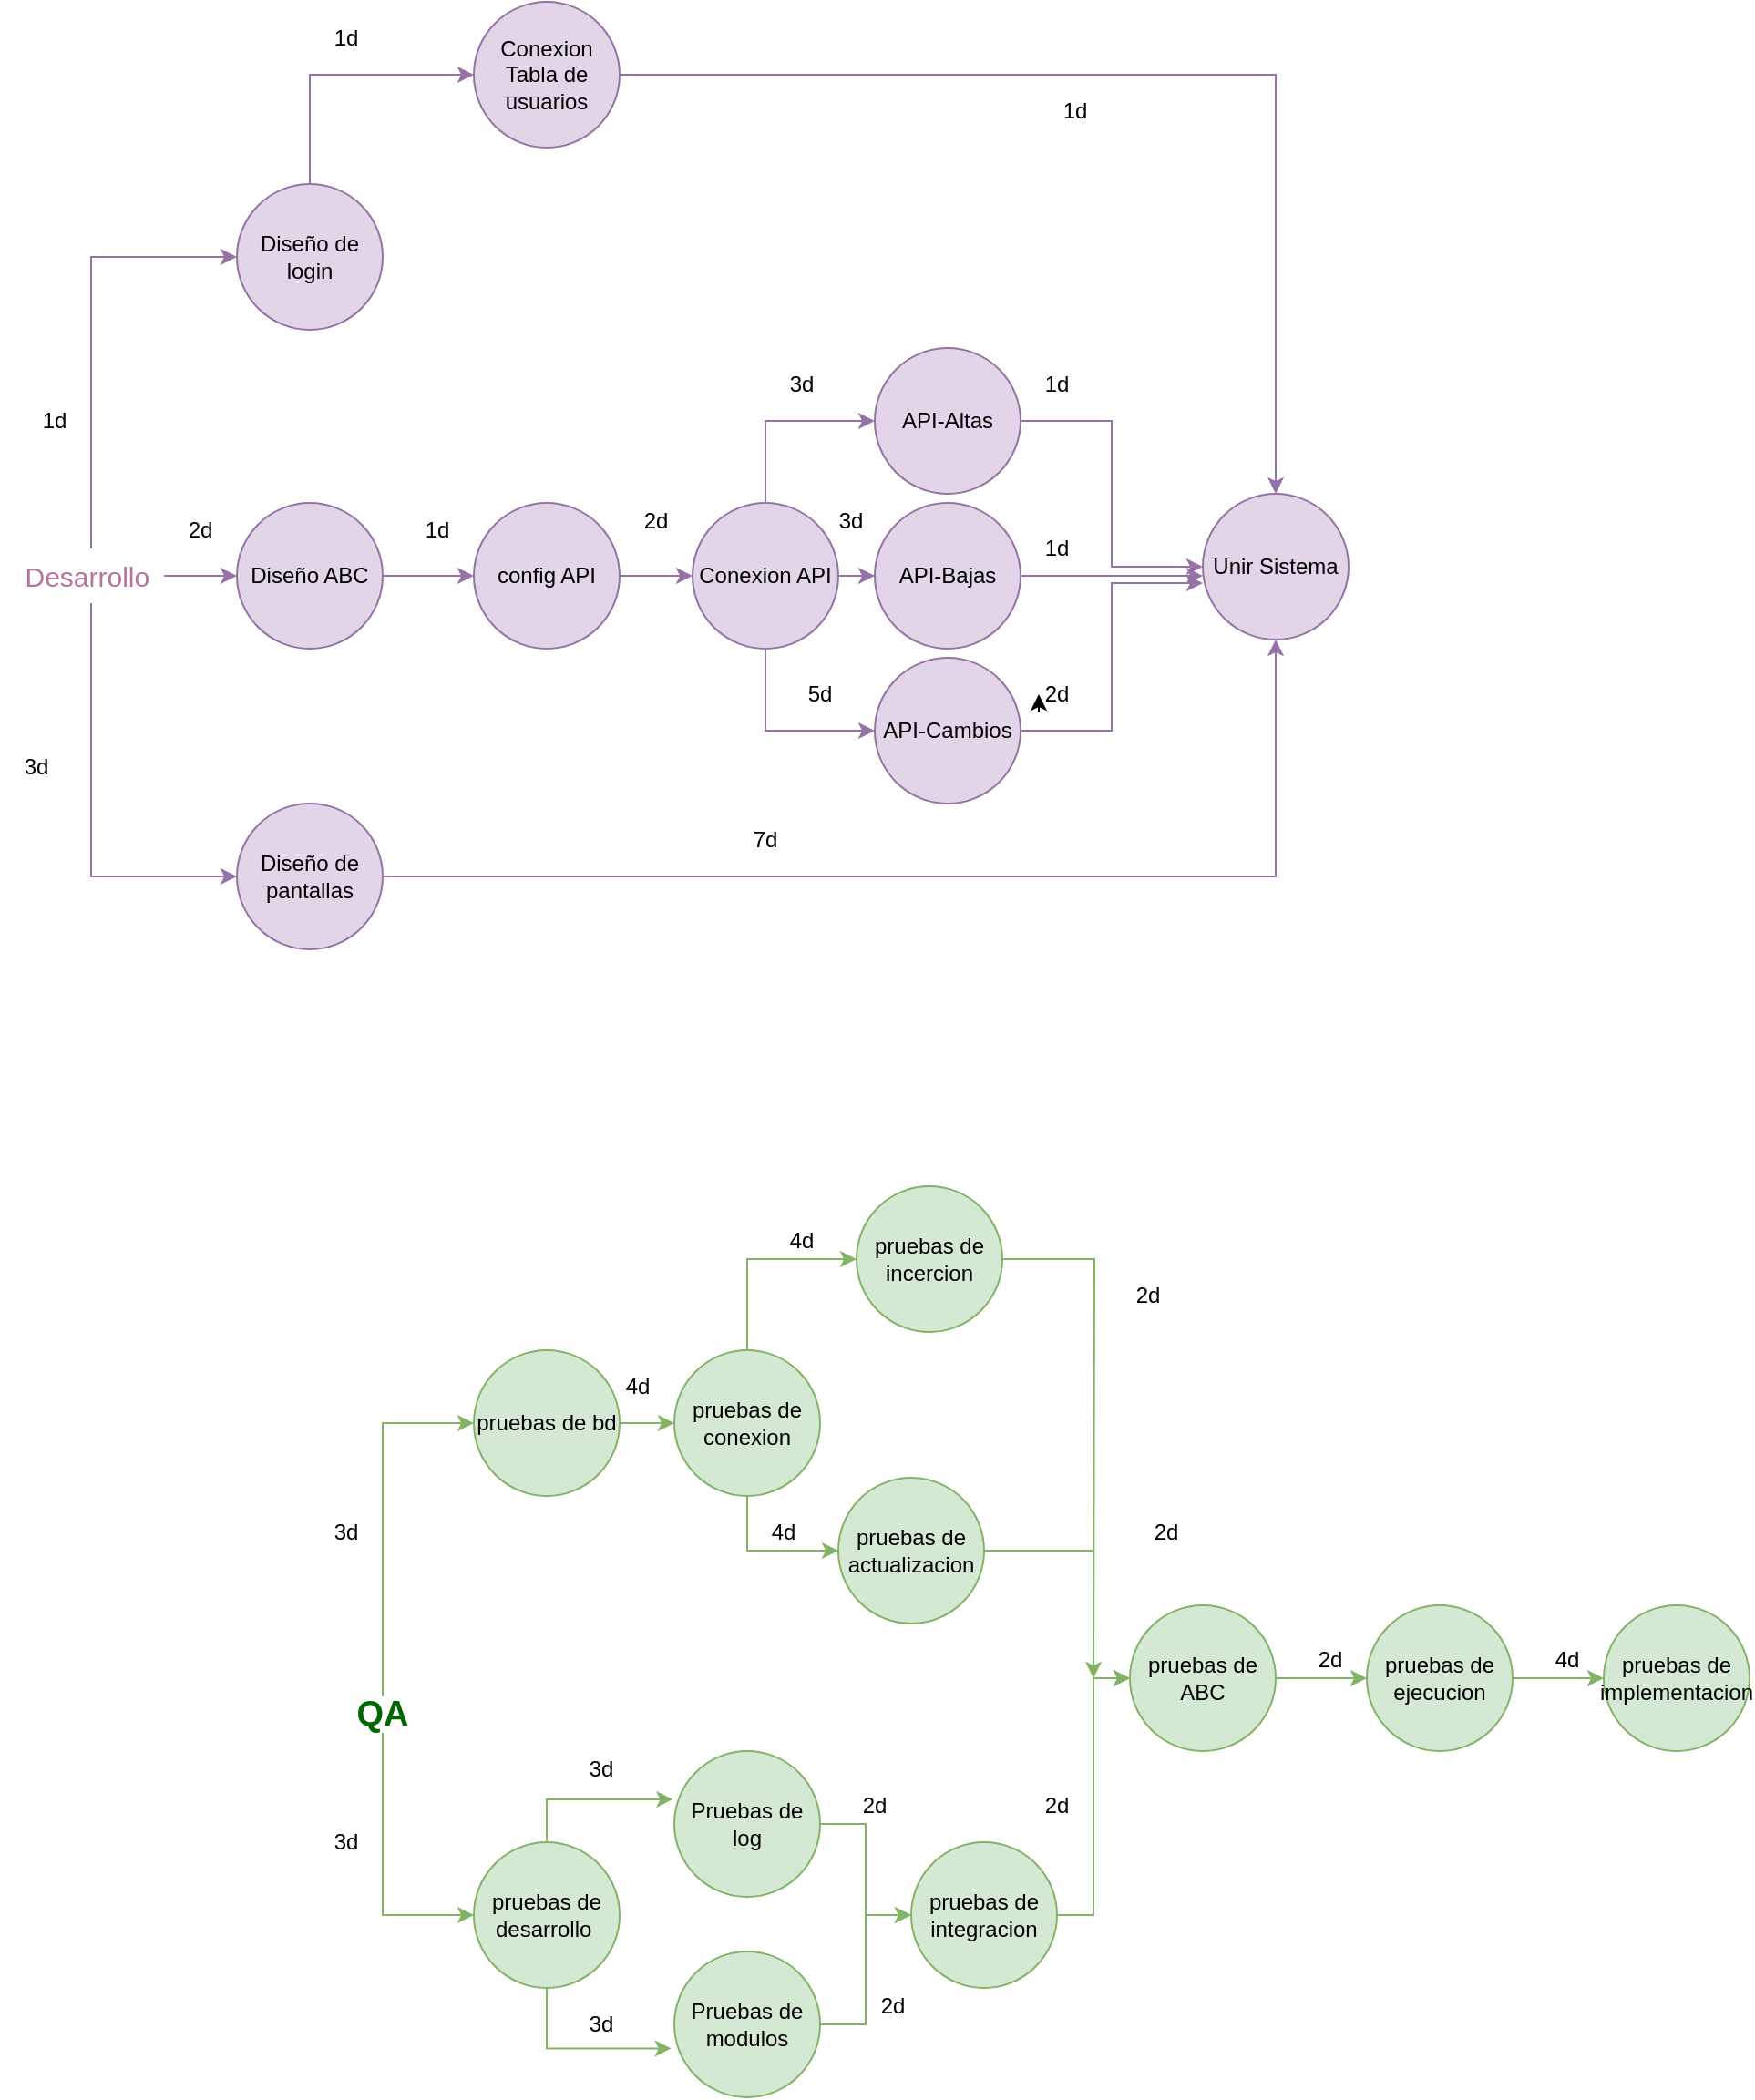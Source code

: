 <mxfile version="13.9.9" type="device"><diagram id="mY1D7QLO_5VAi8VubRMA" name="Página-1"><mxGraphModel dx="710" dy="1581" grid="1" gridSize="10" guides="1" tooltips="1" connect="1" arrows="1" fold="1" page="1" pageScale="1" pageWidth="827" pageHeight="1169" math="0" shadow="0"><root><mxCell id="0"/><mxCell id="1" parent="0"/><mxCell id="-ef8aiVvuE06ve54C9o2-13" style="edgeStyle=orthogonalEdgeStyle;rounded=0;orthogonalLoop=1;jettySize=auto;html=1;exitX=0.5;exitY=0;exitDx=0;exitDy=0;entryX=0;entryY=0.5;entryDx=0;entryDy=0;fillColor=#e1d5e7;strokeColor=#9673a6;" edge="1" parent="1" source="-ef8aiVvuE06ve54C9o2-1" target="-ef8aiVvuE06ve54C9o2-2"><mxGeometry relative="1" as="geometry"/></mxCell><mxCell id="-ef8aiVvuE06ve54C9o2-14" style="edgeStyle=orthogonalEdgeStyle;rounded=0;orthogonalLoop=1;jettySize=auto;html=1;exitX=1;exitY=0.5;exitDx=0;exitDy=0;fillColor=#e1d5e7;strokeColor=#9673a6;" edge="1" parent="1" source="-ef8aiVvuE06ve54C9o2-1" target="-ef8aiVvuE06ve54C9o2-3"><mxGeometry relative="1" as="geometry"/></mxCell><mxCell id="-ef8aiVvuE06ve54C9o2-15" style="edgeStyle=orthogonalEdgeStyle;rounded=0;orthogonalLoop=1;jettySize=auto;html=1;exitX=0.5;exitY=1;exitDx=0;exitDy=0;entryX=0;entryY=0.5;entryDx=0;entryDy=0;fillColor=#e1d5e7;strokeColor=#9673a6;" edge="1" parent="1" source="-ef8aiVvuE06ve54C9o2-1" target="-ef8aiVvuE06ve54C9o2-4"><mxGeometry relative="1" as="geometry"/></mxCell><mxCell id="-ef8aiVvuE06ve54C9o2-1" value="&lt;font style=&quot;font-size: 15px&quot; color=&quot;#b5739d&quot;&gt;Desarrollo&amp;nbsp;&lt;/font&gt;" style="text;html=1;strokeColor=none;fillColor=none;align=center;verticalAlign=middle;whiteSpace=wrap;rounded=0;" vertex="1" parent="1"><mxGeometry x="390" y="250" width="80" height="30" as="geometry"/></mxCell><mxCell id="-ef8aiVvuE06ve54C9o2-17" style="edgeStyle=orthogonalEdgeStyle;rounded=0;orthogonalLoop=1;jettySize=auto;html=1;exitX=0.5;exitY=0;exitDx=0;exitDy=0;entryX=0;entryY=0.5;entryDx=0;entryDy=0;fillColor=#e1d5e7;strokeColor=#9673a6;" edge="1" parent="1" source="-ef8aiVvuE06ve54C9o2-2" target="-ef8aiVvuE06ve54C9o2-5"><mxGeometry relative="1" as="geometry"/></mxCell><mxCell id="-ef8aiVvuE06ve54C9o2-2" value="Diseño de login" style="ellipse;whiteSpace=wrap;html=1;aspect=fixed;fillColor=#e1d5e7;strokeColor=#9673a6;" vertex="1" parent="1"><mxGeometry x="510" y="50" width="80" height="80" as="geometry"/></mxCell><mxCell id="-ef8aiVvuE06ve54C9o2-18" style="edgeStyle=orthogonalEdgeStyle;rounded=0;orthogonalLoop=1;jettySize=auto;html=1;exitX=1;exitY=0.5;exitDx=0;exitDy=0;entryX=0;entryY=0.5;entryDx=0;entryDy=0;fillColor=#e1d5e7;strokeColor=#9673a6;" edge="1" parent="1" source="-ef8aiVvuE06ve54C9o2-3" target="-ef8aiVvuE06ve54C9o2-6"><mxGeometry relative="1" as="geometry"/></mxCell><mxCell id="-ef8aiVvuE06ve54C9o2-3" value="Diseño ABC" style="ellipse;whiteSpace=wrap;html=1;aspect=fixed;fillColor=#e1d5e7;strokeColor=#9673a6;" vertex="1" parent="1"><mxGeometry x="510" y="225" width="80" height="80" as="geometry"/></mxCell><mxCell id="-ef8aiVvuE06ve54C9o2-29" style="edgeStyle=orthogonalEdgeStyle;rounded=0;orthogonalLoop=1;jettySize=auto;html=1;exitX=1;exitY=0.5;exitDx=0;exitDy=0;entryX=0.5;entryY=1;entryDx=0;entryDy=0;fillColor=#e1d5e7;strokeColor=#9673a6;" edge="1" parent="1" source="-ef8aiVvuE06ve54C9o2-4" target="-ef8aiVvuE06ve54C9o2-12"><mxGeometry relative="1" as="geometry"/></mxCell><mxCell id="-ef8aiVvuE06ve54C9o2-4" value="Diseño de pantallas" style="ellipse;whiteSpace=wrap;html=1;aspect=fixed;fillColor=#e1d5e7;strokeColor=#9673a6;" vertex="1" parent="1"><mxGeometry x="510" y="390" width="80" height="80" as="geometry"/></mxCell><mxCell id="-ef8aiVvuE06ve54C9o2-24" style="edgeStyle=orthogonalEdgeStyle;rounded=0;orthogonalLoop=1;jettySize=auto;html=1;exitX=1;exitY=0.5;exitDx=0;exitDy=0;entryX=0.5;entryY=0;entryDx=0;entryDy=0;fillColor=#e1d5e7;strokeColor=#9673a6;" edge="1" parent="1" source="-ef8aiVvuE06ve54C9o2-5" target="-ef8aiVvuE06ve54C9o2-12"><mxGeometry relative="1" as="geometry"/></mxCell><mxCell id="-ef8aiVvuE06ve54C9o2-5" value="Conexion Tabla de usuarios" style="ellipse;whiteSpace=wrap;html=1;aspect=fixed;fillColor=#e1d5e7;strokeColor=#9673a6;" vertex="1" parent="1"><mxGeometry x="640" y="-50" width="80" height="80" as="geometry"/></mxCell><mxCell id="-ef8aiVvuE06ve54C9o2-19" style="edgeStyle=orthogonalEdgeStyle;rounded=0;orthogonalLoop=1;jettySize=auto;html=1;exitX=1;exitY=0.5;exitDx=0;exitDy=0;entryX=0;entryY=0.5;entryDx=0;entryDy=0;fillColor=#e1d5e7;strokeColor=#9673a6;" edge="1" parent="1" source="-ef8aiVvuE06ve54C9o2-6" target="-ef8aiVvuE06ve54C9o2-7"><mxGeometry relative="1" as="geometry"/></mxCell><mxCell id="-ef8aiVvuE06ve54C9o2-6" value="config API" style="ellipse;whiteSpace=wrap;html=1;aspect=fixed;fillColor=#e1d5e7;strokeColor=#9673a6;" vertex="1" parent="1"><mxGeometry x="640" y="225" width="80" height="80" as="geometry"/></mxCell><mxCell id="-ef8aiVvuE06ve54C9o2-20" style="edgeStyle=orthogonalEdgeStyle;rounded=0;orthogonalLoop=1;jettySize=auto;html=1;exitX=0.5;exitY=0;exitDx=0;exitDy=0;entryX=0;entryY=0.5;entryDx=0;entryDy=0;fillColor=#e1d5e7;strokeColor=#9673a6;" edge="1" parent="1" source="-ef8aiVvuE06ve54C9o2-7" target="-ef8aiVvuE06ve54C9o2-8"><mxGeometry relative="1" as="geometry"/></mxCell><mxCell id="-ef8aiVvuE06ve54C9o2-21" style="edgeStyle=orthogonalEdgeStyle;rounded=0;orthogonalLoop=1;jettySize=auto;html=1;exitX=1;exitY=0.5;exitDx=0;exitDy=0;fillColor=#e1d5e7;strokeColor=#9673a6;" edge="1" parent="1" source="-ef8aiVvuE06ve54C9o2-7" target="-ef8aiVvuE06ve54C9o2-10"><mxGeometry relative="1" as="geometry"/></mxCell><mxCell id="-ef8aiVvuE06ve54C9o2-23" style="edgeStyle=orthogonalEdgeStyle;rounded=0;orthogonalLoop=1;jettySize=auto;html=1;exitX=0.5;exitY=1;exitDx=0;exitDy=0;entryX=0;entryY=0.5;entryDx=0;entryDy=0;fillColor=#e1d5e7;strokeColor=#9673a6;" edge="1" parent="1" source="-ef8aiVvuE06ve54C9o2-7" target="-ef8aiVvuE06ve54C9o2-11"><mxGeometry relative="1" as="geometry"/></mxCell><mxCell id="-ef8aiVvuE06ve54C9o2-7" value="Conexion API" style="ellipse;whiteSpace=wrap;html=1;aspect=fixed;fillColor=#e1d5e7;strokeColor=#9673a6;" vertex="1" parent="1"><mxGeometry x="760" y="225" width="80" height="80" as="geometry"/></mxCell><mxCell id="-ef8aiVvuE06ve54C9o2-27" style="edgeStyle=orthogonalEdgeStyle;rounded=0;orthogonalLoop=1;jettySize=auto;html=1;exitX=1;exitY=0.5;exitDx=0;exitDy=0;entryX=0;entryY=0.5;entryDx=0;entryDy=0;fillColor=#e1d5e7;strokeColor=#9673a6;" edge="1" parent="1" source="-ef8aiVvuE06ve54C9o2-8" target="-ef8aiVvuE06ve54C9o2-12"><mxGeometry relative="1" as="geometry"/></mxCell><mxCell id="-ef8aiVvuE06ve54C9o2-8" value="API-Altas" style="ellipse;whiteSpace=wrap;html=1;aspect=fixed;fillColor=#e1d5e7;strokeColor=#9673a6;" vertex="1" parent="1"><mxGeometry x="860" y="140" width="80" height="80" as="geometry"/></mxCell><mxCell id="-ef8aiVvuE06ve54C9o2-26" style="edgeStyle=orthogonalEdgeStyle;rounded=0;orthogonalLoop=1;jettySize=auto;html=1;exitX=1;exitY=0.5;exitDx=0;exitDy=0;fillColor=#e1d5e7;strokeColor=#9673a6;" edge="1" parent="1" source="-ef8aiVvuE06ve54C9o2-10"><mxGeometry relative="1" as="geometry"><mxPoint x="1040" y="265" as="targetPoint"/></mxGeometry></mxCell><mxCell id="-ef8aiVvuE06ve54C9o2-10" value="API-Bajas" style="ellipse;whiteSpace=wrap;html=1;aspect=fixed;fillColor=#e1d5e7;strokeColor=#9673a6;" vertex="1" parent="1"><mxGeometry x="860" y="225" width="80" height="80" as="geometry"/></mxCell><mxCell id="-ef8aiVvuE06ve54C9o2-28" style="edgeStyle=orthogonalEdgeStyle;rounded=0;orthogonalLoop=1;jettySize=auto;html=1;exitX=1;exitY=0.5;exitDx=0;exitDy=0;entryX=0;entryY=0.613;entryDx=0;entryDy=0;entryPerimeter=0;fillColor=#e1d5e7;strokeColor=#9673a6;" edge="1" parent="1" source="-ef8aiVvuE06ve54C9o2-11" target="-ef8aiVvuE06ve54C9o2-12"><mxGeometry relative="1" as="geometry"/></mxCell><mxCell id="-ef8aiVvuE06ve54C9o2-11" value="API-Cambios" style="ellipse;whiteSpace=wrap;html=1;aspect=fixed;fillColor=#e1d5e7;strokeColor=#9673a6;" vertex="1" parent="1"><mxGeometry x="860" y="310" width="80" height="80" as="geometry"/></mxCell><mxCell id="-ef8aiVvuE06ve54C9o2-12" value="Unir Sistema" style="ellipse;whiteSpace=wrap;html=1;aspect=fixed;fillColor=#e1d5e7;strokeColor=#9673a6;" vertex="1" parent="1"><mxGeometry x="1040" y="220" width="80" height="80" as="geometry"/></mxCell><mxCell id="-ef8aiVvuE06ve54C9o2-30" value="1d" style="text;html=1;strokeColor=none;fillColor=none;align=center;verticalAlign=middle;whiteSpace=wrap;rounded=0;" vertex="1" parent="1"><mxGeometry x="390" y="170" width="40" height="20" as="geometry"/></mxCell><mxCell id="-ef8aiVvuE06ve54C9o2-31" value="2d" style="text;html=1;strokeColor=none;fillColor=none;align=center;verticalAlign=middle;whiteSpace=wrap;rounded=0;" vertex="1" parent="1"><mxGeometry x="470" y="230" width="40" height="20" as="geometry"/></mxCell><mxCell id="-ef8aiVvuE06ve54C9o2-32" value="1d" style="text;html=1;strokeColor=none;fillColor=none;align=center;verticalAlign=middle;whiteSpace=wrap;rounded=0;" vertex="1" parent="1"><mxGeometry x="600" y="230" width="40" height="20" as="geometry"/></mxCell><mxCell id="-ef8aiVvuE06ve54C9o2-33" value="2d" style="text;html=1;strokeColor=none;fillColor=none;align=center;verticalAlign=middle;whiteSpace=wrap;rounded=0;" vertex="1" parent="1"><mxGeometry x="720" y="225" width="40" height="20" as="geometry"/></mxCell><mxCell id="-ef8aiVvuE06ve54C9o2-34" value="3d" style="text;html=1;strokeColor=none;fillColor=none;align=center;verticalAlign=middle;whiteSpace=wrap;rounded=0;" vertex="1" parent="1"><mxGeometry x="800" y="150" width="40" height="20" as="geometry"/></mxCell><mxCell id="-ef8aiVvuE06ve54C9o2-36" value="3d" style="text;html=1;strokeColor=none;fillColor=none;align=center;verticalAlign=middle;whiteSpace=wrap;rounded=0;" vertex="1" parent="1"><mxGeometry x="827" y="225" width="40" height="20" as="geometry"/></mxCell><mxCell id="-ef8aiVvuE06ve54C9o2-37" value="5d" style="text;html=1;strokeColor=none;fillColor=none;align=center;verticalAlign=middle;whiteSpace=wrap;rounded=0;" vertex="1" parent="1"><mxGeometry x="810" y="320" width="40" height="20" as="geometry"/></mxCell><mxCell id="-ef8aiVvuE06ve54C9o2-38" value="3d" style="text;html=1;strokeColor=none;fillColor=none;align=center;verticalAlign=middle;whiteSpace=wrap;rounded=0;" vertex="1" parent="1"><mxGeometry x="380" y="360" width="40" height="20" as="geometry"/></mxCell><mxCell id="-ef8aiVvuE06ve54C9o2-39" value="7d" style="text;html=1;strokeColor=none;fillColor=none;align=center;verticalAlign=middle;whiteSpace=wrap;rounded=0;" vertex="1" parent="1"><mxGeometry x="780" y="400" width="40" height="20" as="geometry"/></mxCell><mxCell id="-ef8aiVvuE06ve54C9o2-40" value="1d" style="text;html=1;strokeColor=none;fillColor=none;align=center;verticalAlign=middle;whiteSpace=wrap;rounded=0;" vertex="1" parent="1"><mxGeometry x="550" y="-40" width="40" height="20" as="geometry"/></mxCell><mxCell id="-ef8aiVvuE06ve54C9o2-41" value="1d" style="text;html=1;strokeColor=none;fillColor=none;align=center;verticalAlign=middle;whiteSpace=wrap;rounded=0;" vertex="1" parent="1"><mxGeometry x="950" width="40" height="20" as="geometry"/></mxCell><mxCell id="-ef8aiVvuE06ve54C9o2-42" value="1d" style="text;html=1;strokeColor=none;fillColor=none;align=center;verticalAlign=middle;whiteSpace=wrap;rounded=0;" vertex="1" parent="1"><mxGeometry x="940" y="150" width="40" height="20" as="geometry"/></mxCell><mxCell id="-ef8aiVvuE06ve54C9o2-43" value="1d" style="text;html=1;strokeColor=none;fillColor=none;align=center;verticalAlign=middle;whiteSpace=wrap;rounded=0;" vertex="1" parent="1"><mxGeometry x="940" y="240" width="40" height="20" as="geometry"/></mxCell><mxCell id="-ef8aiVvuE06ve54C9o2-44" value="2d" style="text;html=1;strokeColor=none;fillColor=none;align=center;verticalAlign=middle;whiteSpace=wrap;rounded=0;" vertex="1" parent="1"><mxGeometry x="940" y="320" width="40" height="20" as="geometry"/></mxCell><mxCell id="-ef8aiVvuE06ve54C9o2-45" style="edgeStyle=orthogonalEdgeStyle;rounded=0;orthogonalLoop=1;jettySize=auto;html=1;exitX=0.25;exitY=1;exitDx=0;exitDy=0;entryX=0.25;entryY=0.5;entryDx=0;entryDy=0;entryPerimeter=0;" edge="1" parent="1" source="-ef8aiVvuE06ve54C9o2-44" target="-ef8aiVvuE06ve54C9o2-44"><mxGeometry relative="1" as="geometry"/></mxCell><mxCell id="-ef8aiVvuE06ve54C9o2-97" style="edgeStyle=orthogonalEdgeStyle;rounded=0;orthogonalLoop=1;jettySize=auto;html=1;exitX=0.5;exitY=1;exitDx=0;exitDy=0;entryX=0;entryY=0.5;entryDx=0;entryDy=0;fillColor=#d5e8d4;strokeColor=#82b366;" edge="1" parent="1" source="-ef8aiVvuE06ve54C9o2-86" target="-ef8aiVvuE06ve54C9o2-88"><mxGeometry relative="1" as="geometry"/></mxCell><mxCell id="-ef8aiVvuE06ve54C9o2-98" style="edgeStyle=orthogonalEdgeStyle;rounded=0;orthogonalLoop=1;jettySize=auto;html=1;exitX=0.5;exitY=0;exitDx=0;exitDy=0;entryX=0;entryY=0.5;entryDx=0;entryDy=0;fillColor=#d5e8d4;strokeColor=#82b366;" edge="1" parent="1" source="-ef8aiVvuE06ve54C9o2-86" target="-ef8aiVvuE06ve54C9o2-87"><mxGeometry relative="1" as="geometry"/></mxCell><mxCell id="-ef8aiVvuE06ve54C9o2-86" value="&lt;font color=&quot;#006600&quot; size=&quot;1&quot;&gt;&lt;b style=&quot;font-size: 19px&quot;&gt;QA&lt;/b&gt;&lt;/font&gt;" style="text;html=1;align=center;verticalAlign=middle;whiteSpace=wrap;rounded=0;" vertex="1" parent="1"><mxGeometry x="570" y="880" width="40" height="20" as="geometry"/></mxCell><mxCell id="-ef8aiVvuE06ve54C9o2-99" style="edgeStyle=orthogonalEdgeStyle;rounded=0;orthogonalLoop=1;jettySize=auto;html=1;exitX=1;exitY=0.5;exitDx=0;exitDy=0;entryX=0;entryY=0.5;entryDx=0;entryDy=0;fillColor=#d5e8d4;strokeColor=#82b366;" edge="1" parent="1" source="-ef8aiVvuE06ve54C9o2-87" target="-ef8aiVvuE06ve54C9o2-89"><mxGeometry relative="1" as="geometry"/></mxCell><mxCell id="-ef8aiVvuE06ve54C9o2-87" value="pruebas de bd" style="ellipse;whiteSpace=wrap;html=1;aspect=fixed;fillColor=#d5e8d4;strokeColor=#82b366;" vertex="1" parent="1"><mxGeometry x="640" y="690" width="80" height="80" as="geometry"/></mxCell><mxCell id="-ef8aiVvuE06ve54C9o2-103" style="edgeStyle=orthogonalEdgeStyle;rounded=0;orthogonalLoop=1;jettySize=auto;html=1;exitX=0.5;exitY=0;exitDx=0;exitDy=0;entryX=-0.01;entryY=0.331;entryDx=0;entryDy=0;entryPerimeter=0;fillColor=#d5e8d4;strokeColor=#82b366;" edge="1" parent="1" source="-ef8aiVvuE06ve54C9o2-88" target="-ef8aiVvuE06ve54C9o2-92"><mxGeometry relative="1" as="geometry"/></mxCell><mxCell id="-ef8aiVvuE06ve54C9o2-104" style="edgeStyle=orthogonalEdgeStyle;rounded=0;orthogonalLoop=1;jettySize=auto;html=1;exitX=0.5;exitY=1;exitDx=0;exitDy=0;entryX=-0.021;entryY=0.665;entryDx=0;entryDy=0;entryPerimeter=0;fillColor=#d5e8d4;strokeColor=#82b366;" edge="1" parent="1" source="-ef8aiVvuE06ve54C9o2-88" target="-ef8aiVvuE06ve54C9o2-93"><mxGeometry relative="1" as="geometry"/></mxCell><mxCell id="-ef8aiVvuE06ve54C9o2-88" value="pruebas de desarrollo&amp;nbsp;" style="ellipse;whiteSpace=wrap;html=1;aspect=fixed;fillColor=#d5e8d4;strokeColor=#82b366;" vertex="1" parent="1"><mxGeometry x="640" y="960" width="80" height="80" as="geometry"/></mxCell><mxCell id="-ef8aiVvuE06ve54C9o2-135" style="edgeStyle=orthogonalEdgeStyle;rounded=0;orthogonalLoop=1;jettySize=auto;html=1;exitX=0.5;exitY=0;exitDx=0;exitDy=0;entryX=0;entryY=0.5;entryDx=0;entryDy=0;fillColor=#d5e8d4;strokeColor=#82b366;" edge="1" parent="1" source="-ef8aiVvuE06ve54C9o2-89" target="-ef8aiVvuE06ve54C9o2-90"><mxGeometry relative="1" as="geometry"/></mxCell><mxCell id="-ef8aiVvuE06ve54C9o2-136" style="edgeStyle=orthogonalEdgeStyle;rounded=0;orthogonalLoop=1;jettySize=auto;html=1;exitX=0.5;exitY=1;exitDx=0;exitDy=0;entryX=0;entryY=0.5;entryDx=0;entryDy=0;fillColor=#d5e8d4;strokeColor=#82b366;" edge="1" parent="1" source="-ef8aiVvuE06ve54C9o2-89" target="-ef8aiVvuE06ve54C9o2-91"><mxGeometry relative="1" as="geometry"/></mxCell><mxCell id="-ef8aiVvuE06ve54C9o2-89" value="pruebas de conexion" style="ellipse;whiteSpace=wrap;html=1;aspect=fixed;fillColor=#d5e8d4;strokeColor=#82b366;" vertex="1" parent="1"><mxGeometry x="750" y="690" width="80" height="80" as="geometry"/></mxCell><mxCell id="-ef8aiVvuE06ve54C9o2-110" style="edgeStyle=orthogonalEdgeStyle;rounded=0;orthogonalLoop=1;jettySize=auto;html=1;exitX=1;exitY=0.5;exitDx=0;exitDy=0;fillColor=#d5e8d4;strokeColor=#82b366;" edge="1" parent="1" source="-ef8aiVvuE06ve54C9o2-90"><mxGeometry relative="1" as="geometry"><mxPoint x="980" y="870" as="targetPoint"/></mxGeometry></mxCell><mxCell id="-ef8aiVvuE06ve54C9o2-90" value="pruebas de incercion" style="ellipse;whiteSpace=wrap;html=1;aspect=fixed;fillColor=#d5e8d4;strokeColor=#82b366;" vertex="1" parent="1"><mxGeometry x="850" y="600" width="80" height="80" as="geometry"/></mxCell><mxCell id="-ef8aiVvuE06ve54C9o2-109" style="edgeStyle=orthogonalEdgeStyle;rounded=0;orthogonalLoop=1;jettySize=auto;html=1;exitX=1;exitY=0.5;exitDx=0;exitDy=0;entryX=0;entryY=0.5;entryDx=0;entryDy=0;fillColor=#d5e8d4;strokeColor=#82b366;" edge="1" parent="1" source="-ef8aiVvuE06ve54C9o2-91" target="-ef8aiVvuE06ve54C9o2-95"><mxGeometry relative="1" as="geometry"><Array as="points"><mxPoint x="980" y="800"/><mxPoint x="980" y="870"/></Array></mxGeometry></mxCell><mxCell id="-ef8aiVvuE06ve54C9o2-91" value="pruebas de actualizacion" style="ellipse;whiteSpace=wrap;html=1;aspect=fixed;fillColor=#d5e8d4;strokeColor=#82b366;" vertex="1" parent="1"><mxGeometry x="840" y="760" width="80" height="80" as="geometry"/></mxCell><mxCell id="-ef8aiVvuE06ve54C9o2-106" style="edgeStyle=orthogonalEdgeStyle;rounded=0;orthogonalLoop=1;jettySize=auto;html=1;exitX=1;exitY=0.5;exitDx=0;exitDy=0;fillColor=#d5e8d4;strokeColor=#82b366;" edge="1" parent="1" source="-ef8aiVvuE06ve54C9o2-92" target="-ef8aiVvuE06ve54C9o2-94"><mxGeometry relative="1" as="geometry"/></mxCell><mxCell id="-ef8aiVvuE06ve54C9o2-92" value="Pruebas de log" style="ellipse;whiteSpace=wrap;html=1;aspect=fixed;fillColor=#d5e8d4;strokeColor=#82b366;" vertex="1" parent="1"><mxGeometry x="750" y="910" width="80" height="80" as="geometry"/></mxCell><mxCell id="-ef8aiVvuE06ve54C9o2-105" style="edgeStyle=orthogonalEdgeStyle;rounded=0;orthogonalLoop=1;jettySize=auto;html=1;exitX=1;exitY=0.5;exitDx=0;exitDy=0;entryX=0;entryY=0.5;entryDx=0;entryDy=0;fillColor=#d5e8d4;strokeColor=#82b366;" edge="1" parent="1" source="-ef8aiVvuE06ve54C9o2-93" target="-ef8aiVvuE06ve54C9o2-94"><mxGeometry relative="1" as="geometry"/></mxCell><mxCell id="-ef8aiVvuE06ve54C9o2-93" value="Pruebas de modulos" style="ellipse;whiteSpace=wrap;html=1;aspect=fixed;fillColor=#d5e8d4;strokeColor=#82b366;" vertex="1" parent="1"><mxGeometry x="750" y="1020" width="80" height="80" as="geometry"/></mxCell><mxCell id="-ef8aiVvuE06ve54C9o2-107" style="edgeStyle=orthogonalEdgeStyle;rounded=0;orthogonalLoop=1;jettySize=auto;html=1;exitX=1;exitY=0.5;exitDx=0;exitDy=0;entryX=0;entryY=0.5;entryDx=0;entryDy=0;fillColor=#d5e8d4;strokeColor=#82b366;" edge="1" parent="1" source="-ef8aiVvuE06ve54C9o2-94" target="-ef8aiVvuE06ve54C9o2-95"><mxGeometry relative="1" as="geometry"/></mxCell><mxCell id="-ef8aiVvuE06ve54C9o2-94" value="pruebas de integracion" style="ellipse;whiteSpace=wrap;html=1;aspect=fixed;fillColor=#d5e8d4;strokeColor=#82b366;" vertex="1" parent="1"><mxGeometry x="880" y="960" width="80" height="80" as="geometry"/></mxCell><mxCell id="-ef8aiVvuE06ve54C9o2-112" style="edgeStyle=orthogonalEdgeStyle;rounded=0;orthogonalLoop=1;jettySize=auto;html=1;exitX=1;exitY=0.5;exitDx=0;exitDy=0;entryX=0;entryY=0.5;entryDx=0;entryDy=0;fillColor=#d5e8d4;strokeColor=#82b366;" edge="1" parent="1" source="-ef8aiVvuE06ve54C9o2-95" target="-ef8aiVvuE06ve54C9o2-96"><mxGeometry relative="1" as="geometry"/></mxCell><mxCell id="-ef8aiVvuE06ve54C9o2-95" value="pruebas de ABC" style="ellipse;whiteSpace=wrap;html=1;aspect=fixed;fillColor=#d5e8d4;strokeColor=#82b366;" vertex="1" parent="1"><mxGeometry x="1000" y="830" width="80" height="80" as="geometry"/></mxCell><mxCell id="-ef8aiVvuE06ve54C9o2-140" style="edgeStyle=orthogonalEdgeStyle;rounded=0;orthogonalLoop=1;jettySize=auto;html=1;exitX=1;exitY=0.5;exitDx=0;exitDy=0;fillColor=#d5e8d4;strokeColor=#82b366;" edge="1" parent="1" source="-ef8aiVvuE06ve54C9o2-96" target="-ef8aiVvuE06ve54C9o2-139"><mxGeometry relative="1" as="geometry"/></mxCell><mxCell id="-ef8aiVvuE06ve54C9o2-96" value="pruebas de ejecucion" style="ellipse;whiteSpace=wrap;html=1;aspect=fixed;fillColor=#d5e8d4;strokeColor=#82b366;" vertex="1" parent="1"><mxGeometry x="1130" y="830" width="80" height="80" as="geometry"/></mxCell><mxCell id="-ef8aiVvuE06ve54C9o2-113" value="3d" style="text;html=1;strokeColor=none;fillColor=none;align=center;verticalAlign=middle;whiteSpace=wrap;rounded=0;" vertex="1" parent="1"><mxGeometry x="550" y="780" width="40" height="20" as="geometry"/></mxCell><mxCell id="-ef8aiVvuE06ve54C9o2-114" value="3d" style="text;html=1;strokeColor=none;fillColor=none;align=center;verticalAlign=middle;whiteSpace=wrap;rounded=0;" vertex="1" parent="1"><mxGeometry x="550" y="950" width="40" height="20" as="geometry"/></mxCell><mxCell id="-ef8aiVvuE06ve54C9o2-120" value="4d" style="text;html=1;strokeColor=none;fillColor=none;align=center;verticalAlign=middle;whiteSpace=wrap;rounded=0;" vertex="1" parent="1"><mxGeometry x="710" y="700" width="40" height="20" as="geometry"/></mxCell><mxCell id="-ef8aiVvuE06ve54C9o2-122" value="2d" style="text;html=1;strokeColor=none;fillColor=none;align=center;verticalAlign=middle;whiteSpace=wrap;rounded=0;" vertex="1" parent="1"><mxGeometry x="850" y="1040" width="40" height="20" as="geometry"/></mxCell><mxCell id="-ef8aiVvuE06ve54C9o2-123" value="3d" style="text;html=1;strokeColor=none;fillColor=none;align=center;verticalAlign=middle;whiteSpace=wrap;rounded=0;" vertex="1" parent="1"><mxGeometry x="690" y="1050" width="40" height="20" as="geometry"/></mxCell><mxCell id="-ef8aiVvuE06ve54C9o2-124" value="3d" style="text;html=1;strokeColor=none;fillColor=none;align=center;verticalAlign=middle;whiteSpace=wrap;rounded=0;" vertex="1" parent="1"><mxGeometry x="690" y="910" width="40" height="20" as="geometry"/></mxCell><mxCell id="-ef8aiVvuE06ve54C9o2-125" value="2d" style="text;html=1;strokeColor=none;fillColor=none;align=center;verticalAlign=middle;whiteSpace=wrap;rounded=0;" vertex="1" parent="1"><mxGeometry x="840" y="930" width="40" height="20" as="geometry"/></mxCell><mxCell id="-ef8aiVvuE06ve54C9o2-126" value="2d" style="text;html=1;strokeColor=none;fillColor=none;align=center;verticalAlign=middle;whiteSpace=wrap;rounded=0;" vertex="1" parent="1"><mxGeometry x="1000" y="780" width="40" height="20" as="geometry"/></mxCell><mxCell id="-ef8aiVvuE06ve54C9o2-127" value="2d" style="text;html=1;strokeColor=none;fillColor=none;align=center;verticalAlign=middle;whiteSpace=wrap;rounded=0;" vertex="1" parent="1"><mxGeometry x="990" y="650" width="40" height="20" as="geometry"/></mxCell><mxCell id="-ef8aiVvuE06ve54C9o2-129" value="2d" style="text;html=1;strokeColor=none;fillColor=none;align=center;verticalAlign=middle;whiteSpace=wrap;rounded=0;" vertex="1" parent="1"><mxGeometry x="940" y="930" width="40" height="20" as="geometry"/></mxCell><mxCell id="-ef8aiVvuE06ve54C9o2-130" value="2d" style="text;html=1;strokeColor=none;fillColor=none;align=center;verticalAlign=middle;whiteSpace=wrap;rounded=0;" vertex="1" parent="1"><mxGeometry x="1090" y="850" width="40" height="20" as="geometry"/></mxCell><mxCell id="-ef8aiVvuE06ve54C9o2-137" value="4d" style="text;html=1;strokeColor=none;fillColor=none;align=center;verticalAlign=middle;whiteSpace=wrap;rounded=0;" vertex="1" parent="1"><mxGeometry x="790" y="780" width="40" height="20" as="geometry"/></mxCell><mxCell id="-ef8aiVvuE06ve54C9o2-138" value="4d" style="text;html=1;strokeColor=none;fillColor=none;align=center;verticalAlign=middle;whiteSpace=wrap;rounded=0;" vertex="1" parent="1"><mxGeometry x="800" y="620" width="40" height="20" as="geometry"/></mxCell><mxCell id="-ef8aiVvuE06ve54C9o2-139" value="pruebas de implementacion" style="ellipse;whiteSpace=wrap;html=1;aspect=fixed;fillColor=#d5e8d4;strokeColor=#82b366;" vertex="1" parent="1"><mxGeometry x="1260" y="830" width="80" height="80" as="geometry"/></mxCell><mxCell id="-ef8aiVvuE06ve54C9o2-141" value="4d" style="text;html=1;strokeColor=none;fillColor=none;align=center;verticalAlign=middle;whiteSpace=wrap;rounded=0;" vertex="1" parent="1"><mxGeometry x="1220" y="850" width="40" height="20" as="geometry"/></mxCell></root></mxGraphModel></diagram></mxfile>